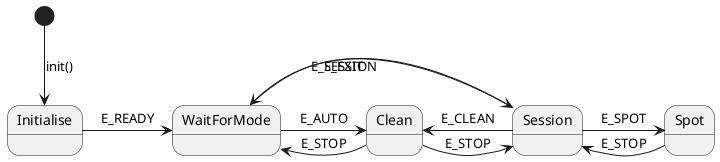 @startuml
  [*] --> Initialise : init()

  Initialise -> WaitForMode : E_READY

  WaitForMode -> Clean : E_AUTO
  WaitForMode -> Session : E_SESSION

  Session -> WaitForMode : E_EXIT
  Session -> Clean : E_CLEAN
  Session -> Spot : E_SPOT

  Clean -> WaitForMode : E_STOP
  Clean -> Session : E_STOP

  Spot -> Session : E_STOP

@enduml